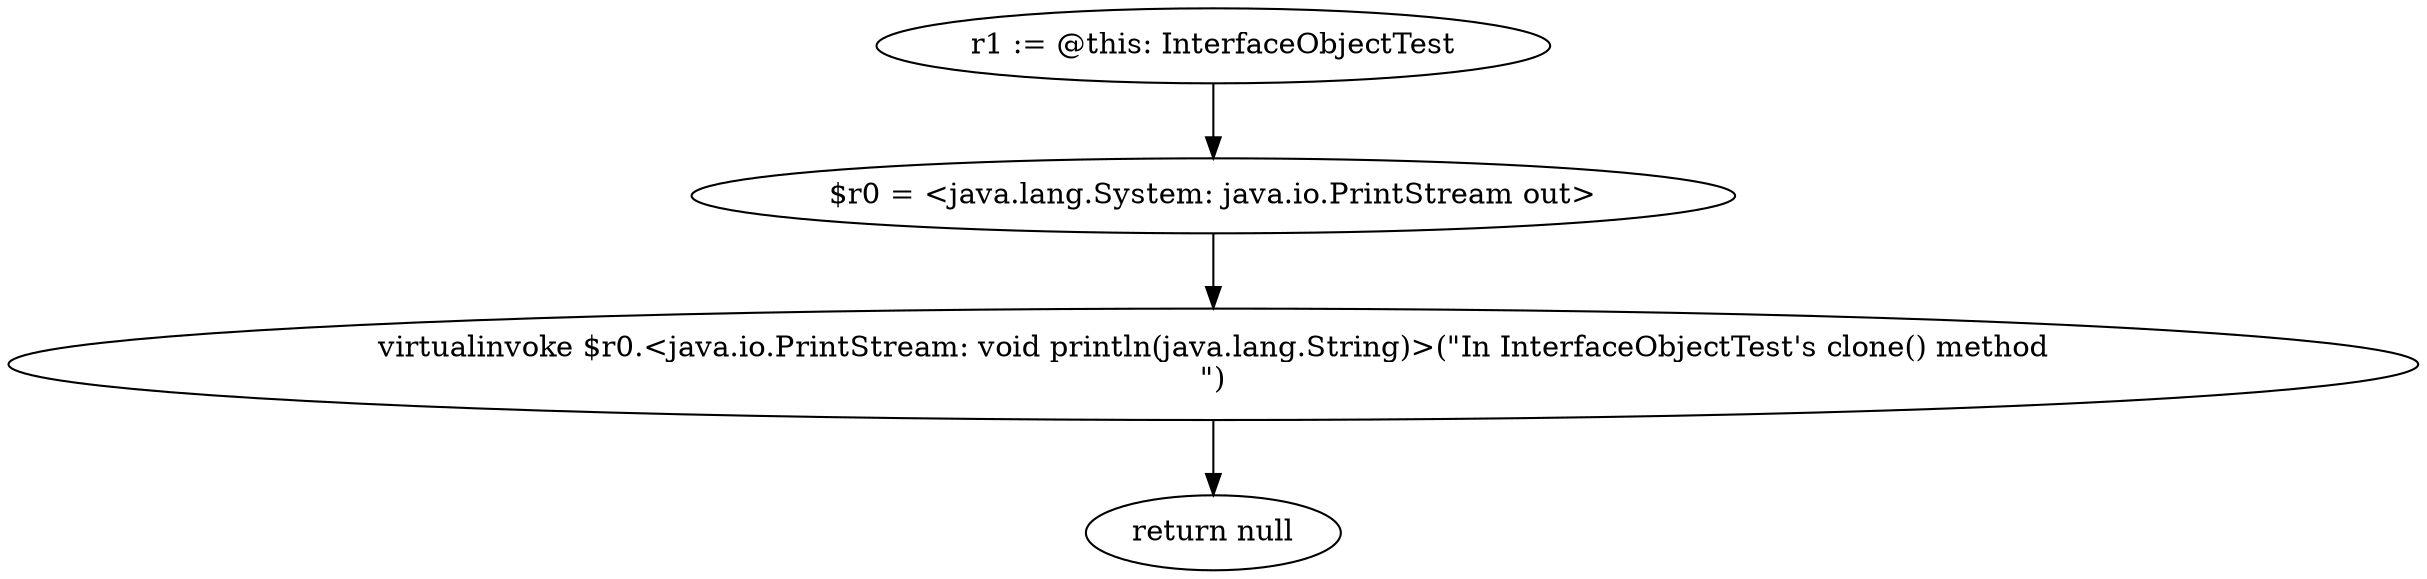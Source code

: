 digraph "unitGraph" {
    "r1 := @this: InterfaceObjectTest"
    "$r0 = <java.lang.System: java.io.PrintStream out>"
    "virtualinvoke $r0.<java.io.PrintStream: void println(java.lang.String)>(\"In InterfaceObjectTest\'s clone() method\n\")"
    "return null"
    "r1 := @this: InterfaceObjectTest"->"$r0 = <java.lang.System: java.io.PrintStream out>";
    "$r0 = <java.lang.System: java.io.PrintStream out>"->"virtualinvoke $r0.<java.io.PrintStream: void println(java.lang.String)>(\"In InterfaceObjectTest\'s clone() method\n\")";
    "virtualinvoke $r0.<java.io.PrintStream: void println(java.lang.String)>(\"In InterfaceObjectTest\'s clone() method\n\")"->"return null";
}
